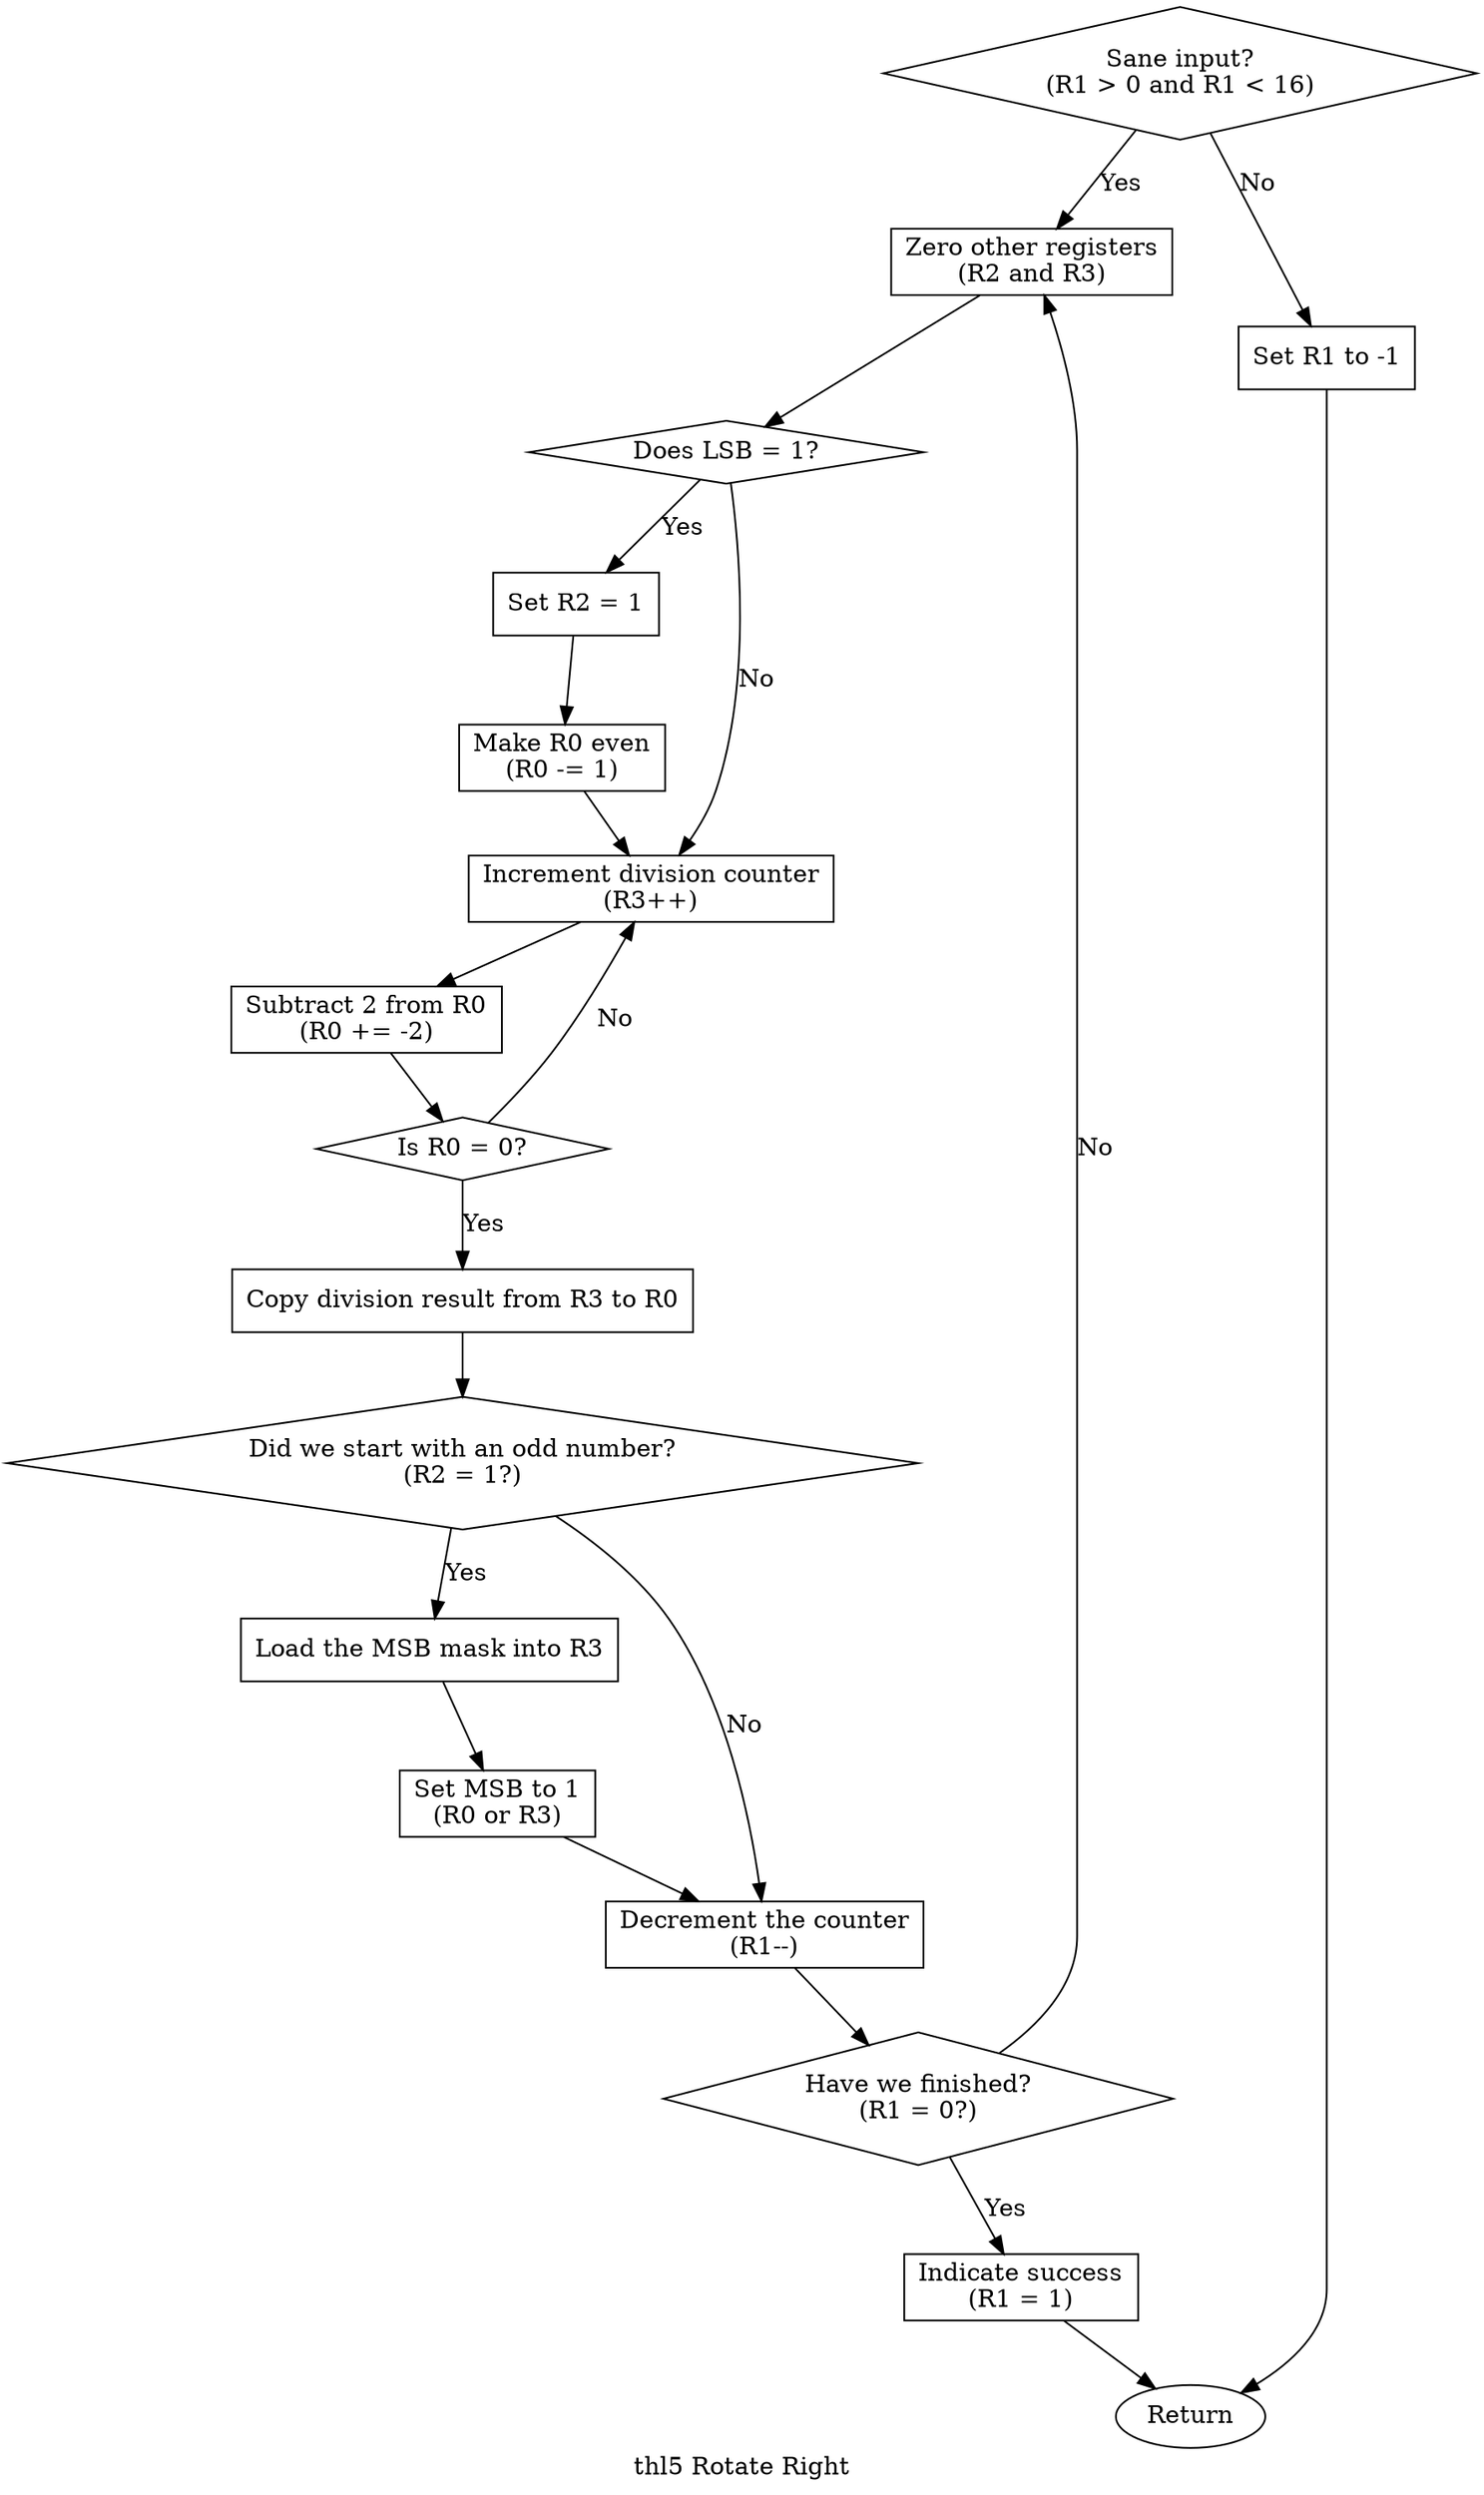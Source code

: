 digraph flowchart {
  graph [label = "thl5 Rotate Right", nodesep = 0.8];

  node [shape = diamond, label = "Sane input?\n(R1 > 0 and R1 < 16)"] input;
  node [shape = box, label = "Zero other registers\n(R2 and R3)"] zero;
  node [shape = box, label = "Set R1 to -1"] fail;
  node [shape = diamond, label = "Does LSB = 1?"] check_lsb;
  node [shape = box, label = "Set R2 = 1"] set_flag;
  node [shape = box, label = "Make R0 even\n(R0 -= 1)"] dec_r0;
  node [shape = box, label = "Increment division counter\n(R3++)"] inc_div;
  node [shape = box, label = "Subtract 2 from R0\n(R0 += -2)"] div;
  node [shape = diamond, label = "Is R0 = 0?"] chk_div;
  node [shape = box, label = "Copy division result from R3 to R0"] cpy_div;
  node [shape = diamond, label = "Did we start with an odd number?\n(R2 = 1?)"] chk_flag;
  node [shape = box, label = "Load the MSB mask into R3"] load_mask;
  node [shape = box, label = "Set MSB to 1\n(R0 or R3)"] or_msb;
  node [shape = box, label = "Decrement the counter\n(R1--)"] dec_count;
  node [shape = diamond, label = "Have we finished?\n(R1 = 0?)"] chk_count;
  node [shape = box, label = "Indicate success\n(R1 = 1)"] success;
  node [shape = ellipse, label = "Return"] return;

  input -> fail [label = "No"];
  input -> zero [label = "Yes"];
  zero -> check_lsb;
  check_lsb -> set_flag [label = "Yes"];
  set_flag -> dec_r0;
  dec_r0 -> inc_div;
  check_lsb -> inc_div [label = "No"];
  inc_div -> div;
  div -> chk_div;
  chk_div -> inc_div [label = "No"];
  chk_div -> cpy_div [label = "Yes"];
  cpy_div -> chk_flag;
  chk_flag -> load_mask [label = "Yes"];
  load_mask -> or_msb;
  or_msb -> dec_count;
  chk_flag -> dec_count [label = "No"];
  dec_count -> chk_count;
  chk_count -> zero [label = "No"];
  chk_count -> success [label = "Yes"];
  success -> return;
  fail -> return;
}

